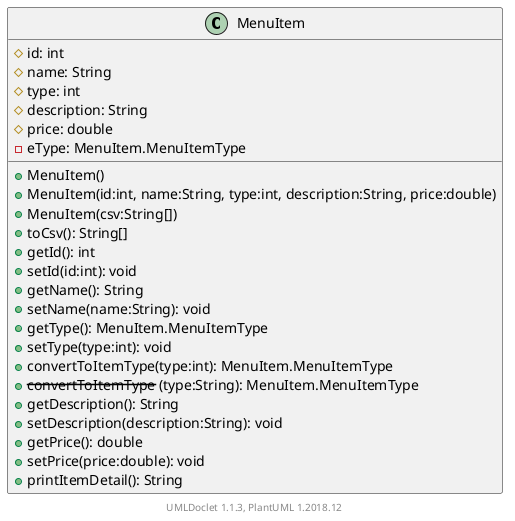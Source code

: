 @startuml

    class MenuItem [[../sg/edu/ntu/scse/cz2002/objects/menuitem/MenuItem.html]] {
        #id: int
        #name: String
        #type: int
        #description: String
        #price: double
        -eType: MenuItem.MenuItemType
        +MenuItem()
        +MenuItem(id:int, name:String, type:int, description:String, price:double)
        +MenuItem(csv:String[])
        +toCsv(): String[]
        +getId(): int
        +setId(id:int): void
        +getName(): String
        +setName(name:String): void
        +getType(): MenuItem.MenuItemType
        +setType(type:int): void
        +convertToItemType(type:int): MenuItem.MenuItemType
        + --convertToItemType-- (type:String): MenuItem.MenuItemType
        +getDescription(): String
        +setDescription(description:String): void
        +getPrice(): double
        +setPrice(price:double): void
        +printItemDetail(): String
    }


    center footer UMLDoclet 1.1.3, PlantUML 1.2018.12
@enduml
